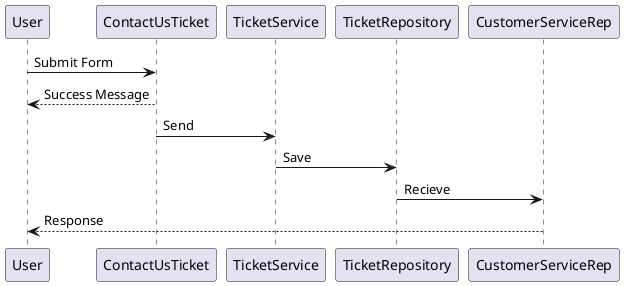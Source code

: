@startuml
User -> ContactUsTicket: Submit Form
ContactUsTicket --> User: Success Message

ContactUsTicket -> TicketService: Send
TicketService -> TicketRepository: Save

TicketRepository -> CustomerServiceRep: Recieve

CustomerServiceRep --> User: Response


@enduml